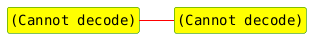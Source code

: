 @startuml CLASS_imagen
<style>
classdiagram {
    linecolor red
    class {
        padding 0  <-- doesn't work
        linecolor green
        BackgroundColor yellow
    }
}
</style>

skinparam style strictuml
skinparam padding 0
hide empty members
class "<img:logo_ubuntu.png{scale=0.05}>" as c1 
class "<img:logo_ubuntu.png{scale=0.05}>" as c2
c1 - c2
@enduml
